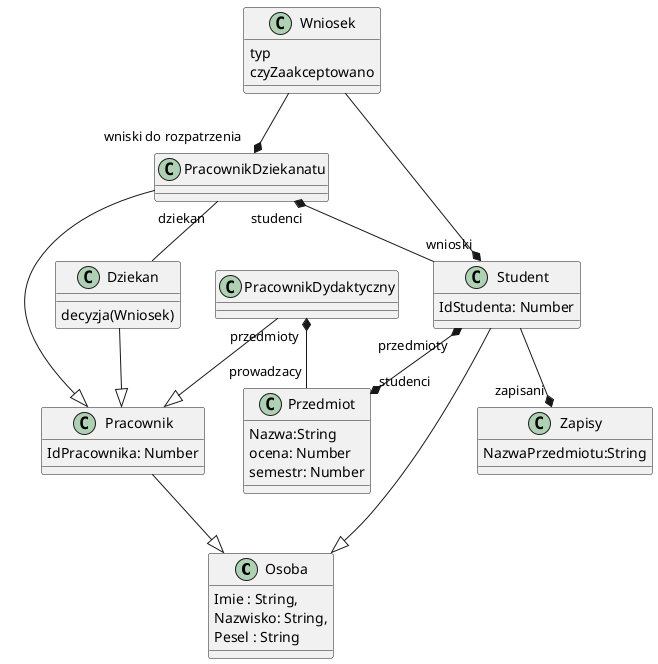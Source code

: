 @startuml

class Osoba
{
    Imie : String, 
    Nazwisko: String,
    Pesel : String
}
class Pracownik{
    IdPracownika: Number
}
class Dziekan{
    decyzja(Wniosek)
}
class PracownikDydaktyczny
class PracownikDziekanatu
class Student{
    IdStudenta: Number
    'Pole przedmiot jest teraz reprezentowane przez kompozycję (linię na diagramie)
    'przedmioty : Przedmiot[]
}

class Przedmiot{
    Nazwa:String
    'Pole student jest teraz reprezentowane przez linię na diagramie
    'student: Student
    ocena: Number
    'prowadzacy: PracownikDydaktyczny
    semestr: Number
}

class Wniosek{
    typ
    czyZaakceptowano
}

class Zapisy{
    NazwaPrzedmiotu:String
}

Pracownik --|> Osoba
Student --|> Osoba
Dziekan --|> Pracownik
PracownikDydaktyczny --|> Pracownik
PracownikDziekanatu --|> Pracownik 
Student "przedmioty" *--* "studenci" Przedmiot 
PracownikDydaktyczny "przedmioty" *-- "prowadzacy" Przedmiot
PracownikDziekanatu "studenci" *-- Student
PracownikDziekanatu "dziekan" -- Dziekan
Wniosek --* "wnioski" Student
Wniosek --* "wniski do rozpatrzenia" PracownikDziekanatu
Student --* "zapisani" Zapisy

@enduml